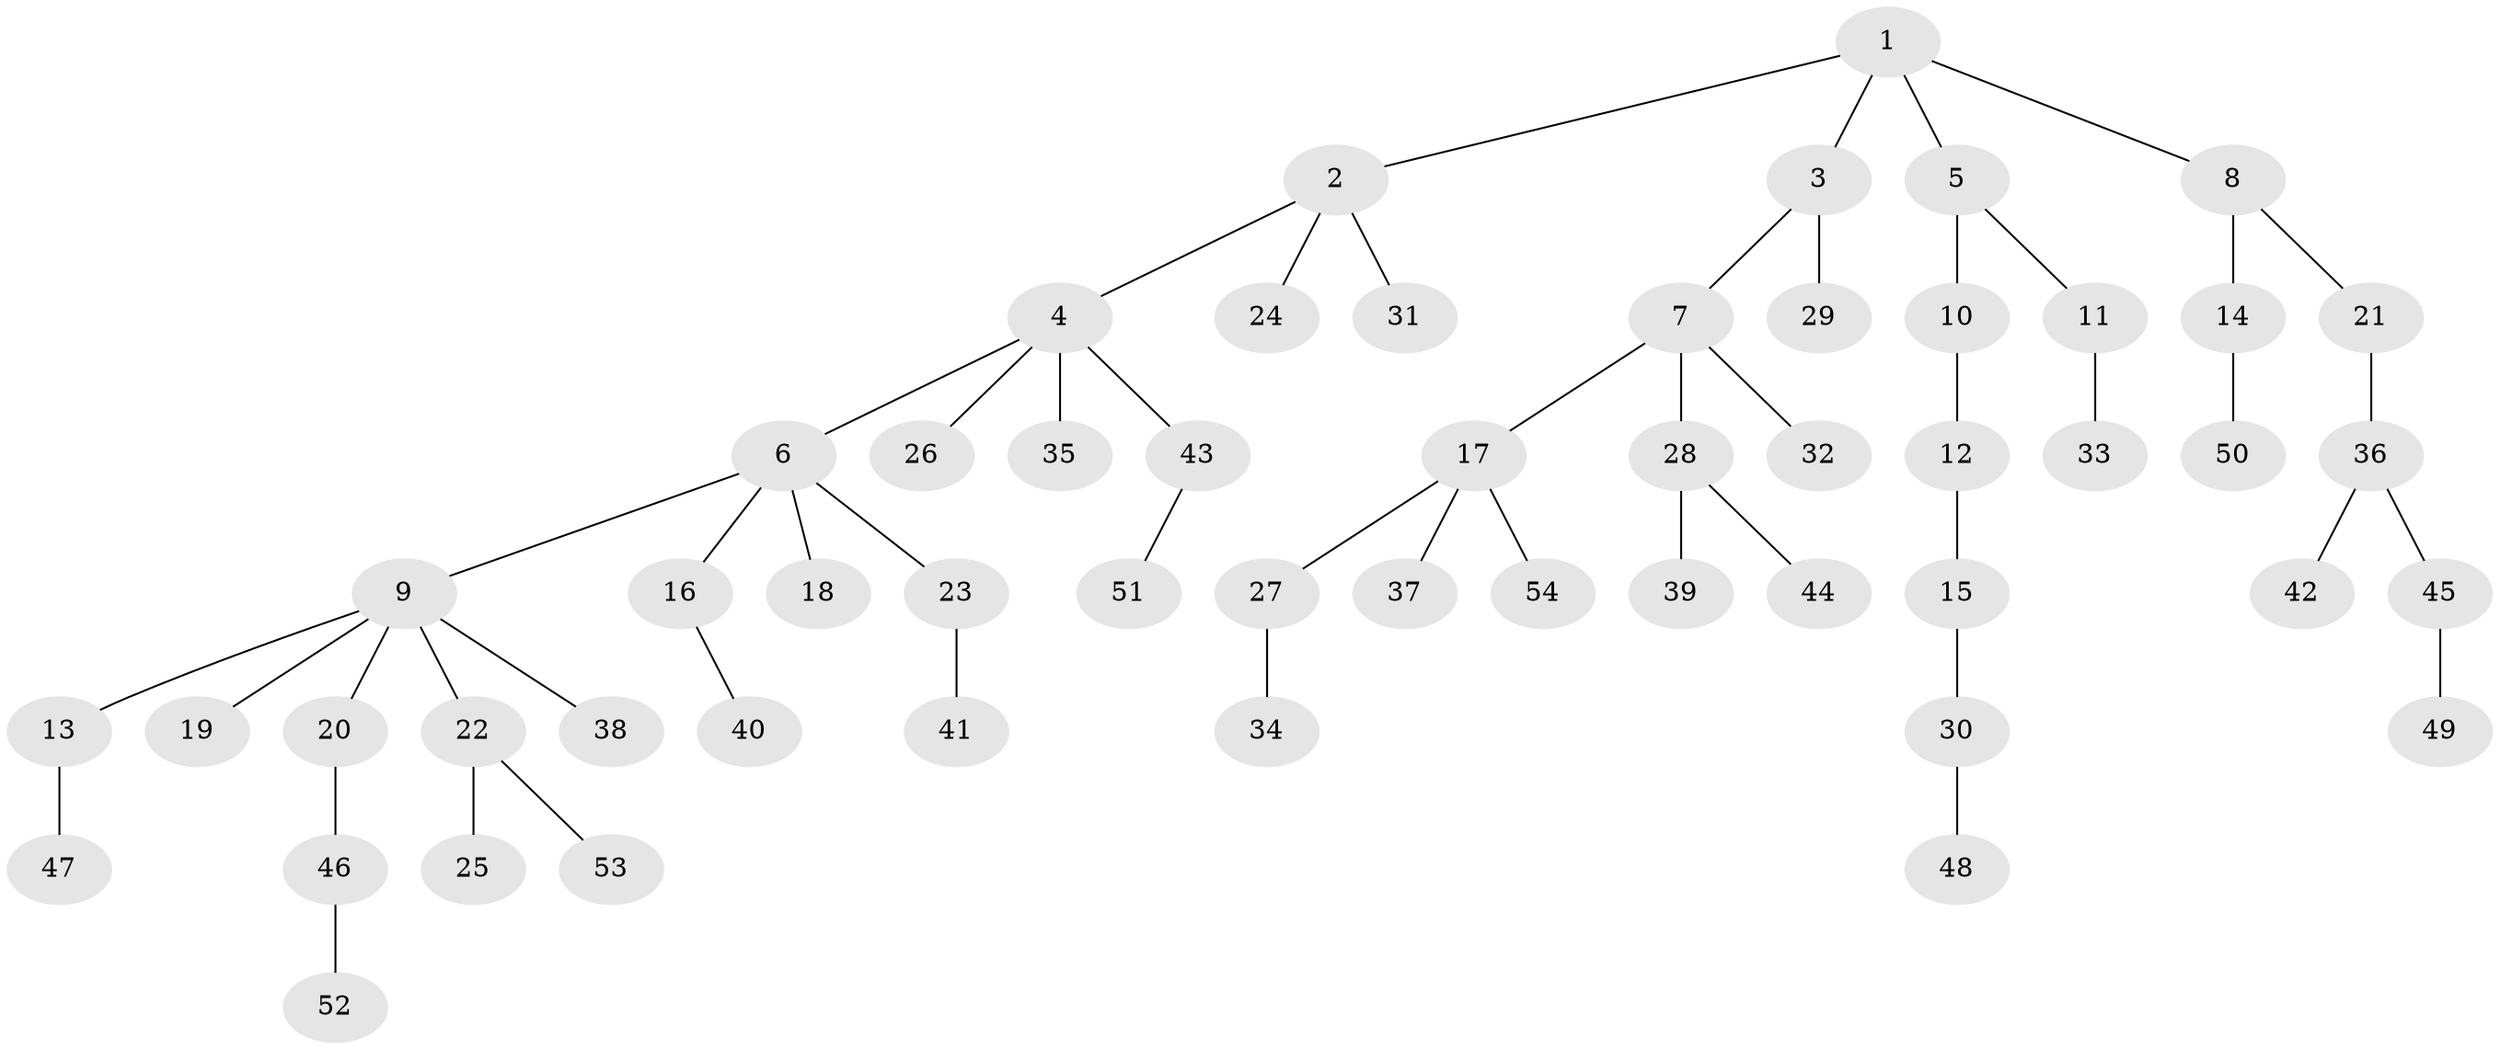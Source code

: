 // coarse degree distribution, {5: 0.09375, 3: 0.125, 2: 0.21875, 4: 0.03125, 1: 0.53125}
// Generated by graph-tools (version 1.1) at 2025/42/03/06/25 10:42:04]
// undirected, 54 vertices, 53 edges
graph export_dot {
graph [start="1"]
  node [color=gray90,style=filled];
  1;
  2;
  3;
  4;
  5;
  6;
  7;
  8;
  9;
  10;
  11;
  12;
  13;
  14;
  15;
  16;
  17;
  18;
  19;
  20;
  21;
  22;
  23;
  24;
  25;
  26;
  27;
  28;
  29;
  30;
  31;
  32;
  33;
  34;
  35;
  36;
  37;
  38;
  39;
  40;
  41;
  42;
  43;
  44;
  45;
  46;
  47;
  48;
  49;
  50;
  51;
  52;
  53;
  54;
  1 -- 2;
  1 -- 3;
  1 -- 5;
  1 -- 8;
  2 -- 4;
  2 -- 24;
  2 -- 31;
  3 -- 7;
  3 -- 29;
  4 -- 6;
  4 -- 26;
  4 -- 35;
  4 -- 43;
  5 -- 10;
  5 -- 11;
  6 -- 9;
  6 -- 16;
  6 -- 18;
  6 -- 23;
  7 -- 17;
  7 -- 28;
  7 -- 32;
  8 -- 14;
  8 -- 21;
  9 -- 13;
  9 -- 19;
  9 -- 20;
  9 -- 22;
  9 -- 38;
  10 -- 12;
  11 -- 33;
  12 -- 15;
  13 -- 47;
  14 -- 50;
  15 -- 30;
  16 -- 40;
  17 -- 27;
  17 -- 37;
  17 -- 54;
  20 -- 46;
  21 -- 36;
  22 -- 25;
  22 -- 53;
  23 -- 41;
  27 -- 34;
  28 -- 39;
  28 -- 44;
  30 -- 48;
  36 -- 42;
  36 -- 45;
  43 -- 51;
  45 -- 49;
  46 -- 52;
}
